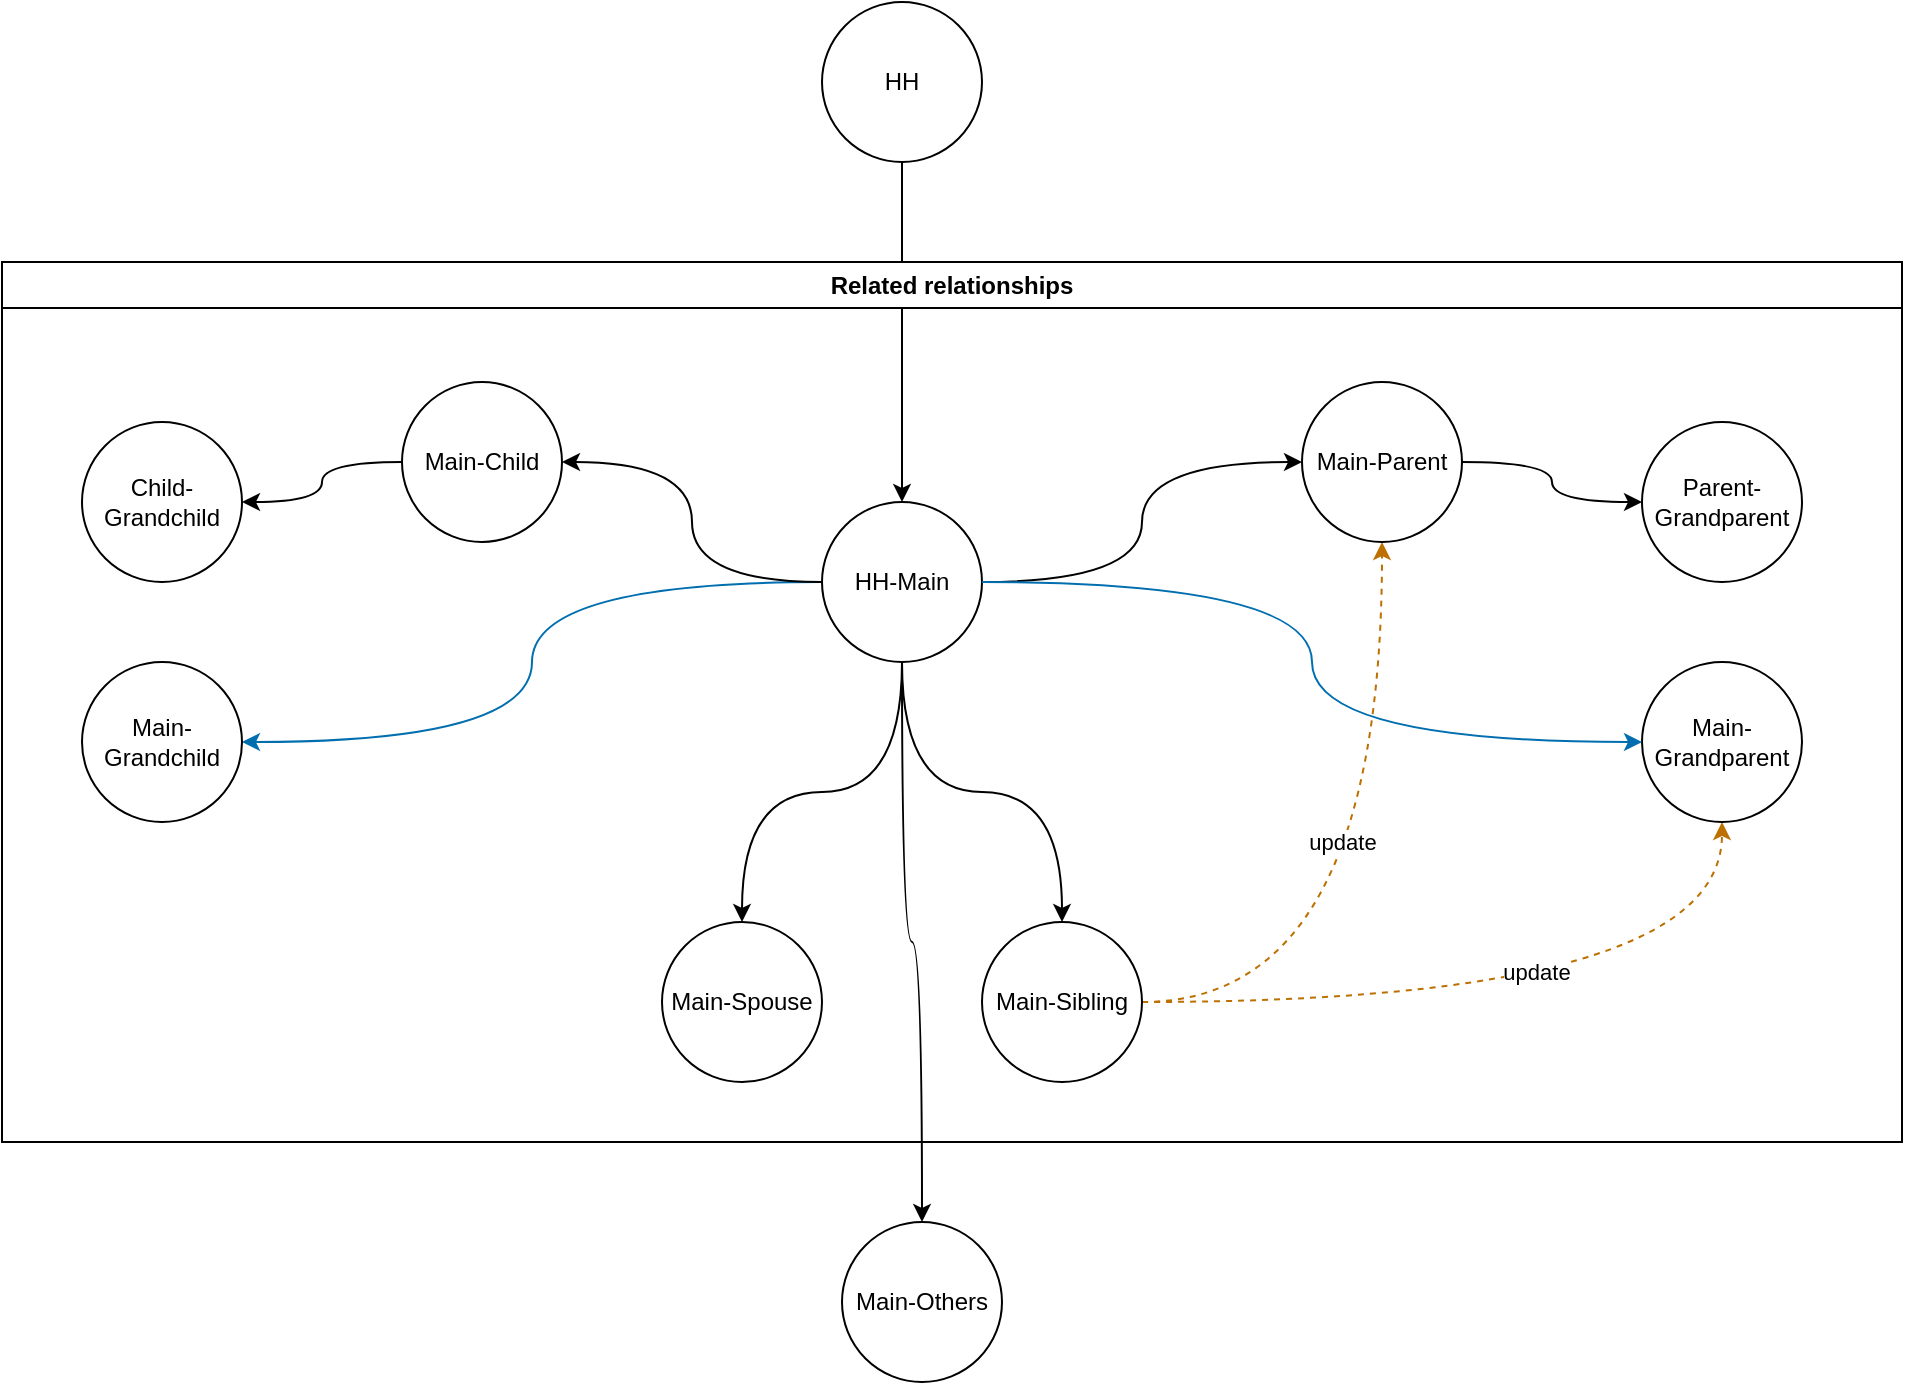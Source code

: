 <mxfile version="24.8.3">
  <diagram name="Page-1" id="DEcZs13M8kG4qfNe7y76">
    <mxGraphModel dx="1434" dy="746" grid="1" gridSize="10" guides="1" tooltips="1" connect="1" arrows="1" fold="1" page="1" pageScale="1" pageWidth="1169" pageHeight="827" math="0" shadow="0">
      <root>
        <mxCell id="0" />
        <mxCell id="1" parent="0" />
        <mxCell id="Y_y-BXMUBeU9Xy5MR3ka-18" style="edgeStyle=orthogonalEdgeStyle;rounded=0;orthogonalLoop=1;jettySize=auto;html=1;" parent="1" source="Y_y-BXMUBeU9Xy5MR3ka-2" target="Y_y-BXMUBeU9Xy5MR3ka-3" edge="1">
          <mxGeometry relative="1" as="geometry" />
        </mxCell>
        <mxCell id="Y_y-BXMUBeU9Xy5MR3ka-2" value="HH" style="ellipse;whiteSpace=wrap;html=1;aspect=fixed;" parent="1" vertex="1">
          <mxGeometry x="420" y="110" width="80" height="80" as="geometry" />
        </mxCell>
        <mxCell id="Y_y-BXMUBeU9Xy5MR3ka-11" style="rounded=0;orthogonalLoop=1;jettySize=auto;html=1;entryX=0.5;entryY=0;entryDx=0;entryDy=0;edgeStyle=orthogonalEdgeStyle;curved=1;" parent="1" source="Y_y-BXMUBeU9Xy5MR3ka-3" target="Y_y-BXMUBeU9Xy5MR3ka-4" edge="1">
          <mxGeometry relative="1" as="geometry" />
        </mxCell>
        <mxCell id="Y_y-BXMUBeU9Xy5MR3ka-14" style="edgeStyle=orthogonalEdgeStyle;rounded=0;orthogonalLoop=1;jettySize=auto;html=1;entryX=1;entryY=0.5;entryDx=0;entryDy=0;curved=1;fillColor=#1ba1e2;strokeColor=#006EAF;" parent="1" source="Y_y-BXMUBeU9Xy5MR3ka-3" target="Y_y-BXMUBeU9Xy5MR3ka-7" edge="1">
          <mxGeometry relative="1" as="geometry" />
        </mxCell>
        <mxCell id="Y_y-BXMUBeU9Xy5MR3ka-16" style="edgeStyle=orthogonalEdgeStyle;rounded=0;orthogonalLoop=1;jettySize=auto;html=1;entryX=0.5;entryY=0;entryDx=0;entryDy=0;curved=1;" parent="1" source="Y_y-BXMUBeU9Xy5MR3ka-3" target="Y_y-BXMUBeU9Xy5MR3ka-10" edge="1">
          <mxGeometry relative="1" as="geometry" />
        </mxCell>
        <mxCell id="Y_y-BXMUBeU9Xy5MR3ka-17" style="edgeStyle=orthogonalEdgeStyle;rounded=0;orthogonalLoop=1;jettySize=auto;html=1;entryX=0.5;entryY=0;entryDx=0;entryDy=0;curved=1;" parent="1" source="Y_y-BXMUBeU9Xy5MR3ka-3" target="Y_y-BXMUBeU9Xy5MR3ka-5" edge="1">
          <mxGeometry relative="1" as="geometry" />
        </mxCell>
        <mxCell id="Y_y-BXMUBeU9Xy5MR3ka-4" value="Main-Spouse" style="ellipse;whiteSpace=wrap;html=1;aspect=fixed;" parent="1" vertex="1">
          <mxGeometry x="340" y="570" width="80" height="80" as="geometry" />
        </mxCell>
        <mxCell id="a76y19-IHfgWl-t-hIn8-6" style="edgeStyle=orthogonalEdgeStyle;rounded=0;orthogonalLoop=1;jettySize=auto;html=1;entryX=0.5;entryY=1;entryDx=0;entryDy=0;curved=1;fillColor=#f0a30a;strokeColor=#BD7000;dashed=1;" edge="1" parent="1" source="Y_y-BXMUBeU9Xy5MR3ka-5" target="Y_y-BXMUBeU9Xy5MR3ka-8">
          <mxGeometry relative="1" as="geometry" />
        </mxCell>
        <mxCell id="a76y19-IHfgWl-t-hIn8-12" value="update" style="edgeLabel;html=1;align=center;verticalAlign=middle;resizable=0;points=[];" vertex="1" connectable="0" parent="a76y19-IHfgWl-t-hIn8-6">
          <mxGeometry x="0.143" y="20" relative="1" as="geometry">
            <mxPoint as="offset" />
          </mxGeometry>
        </mxCell>
        <mxCell id="a76y19-IHfgWl-t-hIn8-7" style="edgeStyle=orthogonalEdgeStyle;rounded=0;orthogonalLoop=1;jettySize=auto;html=1;entryX=0.5;entryY=1;entryDx=0;entryDy=0;curved=1;fillColor=#f0a30a;strokeColor=#BD7000;dashed=1;" edge="1" parent="1" source="Y_y-BXMUBeU9Xy5MR3ka-5" target="Y_y-BXMUBeU9Xy5MR3ka-9">
          <mxGeometry relative="1" as="geometry" />
        </mxCell>
        <mxCell id="a76y19-IHfgWl-t-hIn8-13" value="update" style="edgeLabel;html=1;align=center;verticalAlign=middle;resizable=0;points=[];" vertex="1" connectable="0" parent="a76y19-IHfgWl-t-hIn8-7">
          <mxGeometry x="0.037" y="15" relative="1" as="geometry">
            <mxPoint as="offset" />
          </mxGeometry>
        </mxCell>
        <mxCell id="Y_y-BXMUBeU9Xy5MR3ka-5" value="Main-Sibling" style="ellipse;whiteSpace=wrap;html=1;aspect=fixed;" parent="1" vertex="1">
          <mxGeometry x="500" y="570" width="80" height="80" as="geometry" />
        </mxCell>
        <mxCell id="Y_y-BXMUBeU9Xy5MR3ka-20" style="edgeStyle=orthogonalEdgeStyle;rounded=0;orthogonalLoop=1;jettySize=auto;html=1;curved=1;exitX=0;exitY=0.5;exitDx=0;exitDy=0;" parent="1" source="Y_y-BXMUBeU9Xy5MR3ka-6" target="Y_y-BXMUBeU9Xy5MR3ka-19" edge="1">
          <mxGeometry relative="1" as="geometry" />
        </mxCell>
        <mxCell id="Y_y-BXMUBeU9Xy5MR3ka-7" value="Main-Grandchild" style="ellipse;whiteSpace=wrap;html=1;aspect=fixed;" parent="1" vertex="1">
          <mxGeometry x="50" y="440" width="80" height="80" as="geometry" />
        </mxCell>
        <mxCell id="Y_y-BXMUBeU9Xy5MR3ka-22" style="edgeStyle=orthogonalEdgeStyle;rounded=0;orthogonalLoop=1;jettySize=auto;html=1;curved=1;" parent="1" source="Y_y-BXMUBeU9Xy5MR3ka-8" target="Y_y-BXMUBeU9Xy5MR3ka-21" edge="1">
          <mxGeometry relative="1" as="geometry" />
        </mxCell>
        <mxCell id="Y_y-BXMUBeU9Xy5MR3ka-9" value="Main-Grandparent" style="ellipse;whiteSpace=wrap;html=1;aspect=fixed;" parent="1" vertex="1">
          <mxGeometry x="830" y="440" width="80" height="80" as="geometry" />
        </mxCell>
        <mxCell id="Y_y-BXMUBeU9Xy5MR3ka-10" value="Main-Others" style="ellipse;whiteSpace=wrap;html=1;aspect=fixed;" parent="1" vertex="1">
          <mxGeometry x="430" y="720" width="80" height="80" as="geometry" />
        </mxCell>
        <mxCell id="Y_y-BXMUBeU9Xy5MR3ka-19" value="Child-Grandchild" style="ellipse;whiteSpace=wrap;html=1;aspect=fixed;" parent="1" vertex="1">
          <mxGeometry x="50" y="320" width="80" height="80" as="geometry" />
        </mxCell>
        <mxCell id="Y_y-BXMUBeU9Xy5MR3ka-21" value="Parent-Grandparent" style="ellipse;whiteSpace=wrap;html=1;aspect=fixed;" parent="1" vertex="1">
          <mxGeometry x="830" y="320" width="80" height="80" as="geometry" />
        </mxCell>
        <mxCell id="a76y19-IHfgWl-t-hIn8-9" value="Related relationships" style="swimlane;whiteSpace=wrap;html=1;" vertex="1" parent="1">
          <mxGeometry x="10" y="240" width="950" height="440" as="geometry" />
        </mxCell>
        <mxCell id="Y_y-BXMUBeU9Xy5MR3ka-3" value="HH-Main" style="ellipse;whiteSpace=wrap;html=1;aspect=fixed;" parent="a76y19-IHfgWl-t-hIn8-9" vertex="1">
          <mxGeometry x="410" y="120" width="80" height="80" as="geometry" />
        </mxCell>
        <mxCell id="Y_y-BXMUBeU9Xy5MR3ka-6" value="Main-Child" style="ellipse;whiteSpace=wrap;html=1;aspect=fixed;" parent="a76y19-IHfgWl-t-hIn8-9" vertex="1">
          <mxGeometry x="200" y="60" width="80" height="80" as="geometry" />
        </mxCell>
        <mxCell id="Y_y-BXMUBeU9Xy5MR3ka-12" style="edgeStyle=orthogonalEdgeStyle;rounded=0;orthogonalLoop=1;jettySize=auto;html=1;curved=1;" parent="a76y19-IHfgWl-t-hIn8-9" source="Y_y-BXMUBeU9Xy5MR3ka-3" target="Y_y-BXMUBeU9Xy5MR3ka-6" edge="1">
          <mxGeometry relative="1" as="geometry" />
        </mxCell>
        <mxCell id="Y_y-BXMUBeU9Xy5MR3ka-8" value="Main-Parent" style="ellipse;whiteSpace=wrap;html=1;aspect=fixed;" parent="a76y19-IHfgWl-t-hIn8-9" vertex="1">
          <mxGeometry x="650" y="60" width="80" height="80" as="geometry" />
        </mxCell>
        <mxCell id="Y_y-BXMUBeU9Xy5MR3ka-13" style="edgeStyle=orthogonalEdgeStyle;rounded=0;orthogonalLoop=1;jettySize=auto;html=1;curved=1;entryX=0;entryY=0.5;entryDx=0;entryDy=0;" parent="a76y19-IHfgWl-t-hIn8-9" source="Y_y-BXMUBeU9Xy5MR3ka-3" target="Y_y-BXMUBeU9Xy5MR3ka-8" edge="1">
          <mxGeometry relative="1" as="geometry" />
        </mxCell>
        <mxCell id="a76y19-IHfgWl-t-hIn8-11" style="edgeStyle=orthogonalEdgeStyle;rounded=0;orthogonalLoop=1;jettySize=auto;html=1;curved=1;fillColor=#1ba1e2;strokeColor=#006EAF;" edge="1" parent="1" source="Y_y-BXMUBeU9Xy5MR3ka-3" target="Y_y-BXMUBeU9Xy5MR3ka-9">
          <mxGeometry relative="1" as="geometry" />
        </mxCell>
      </root>
    </mxGraphModel>
  </diagram>
</mxfile>
